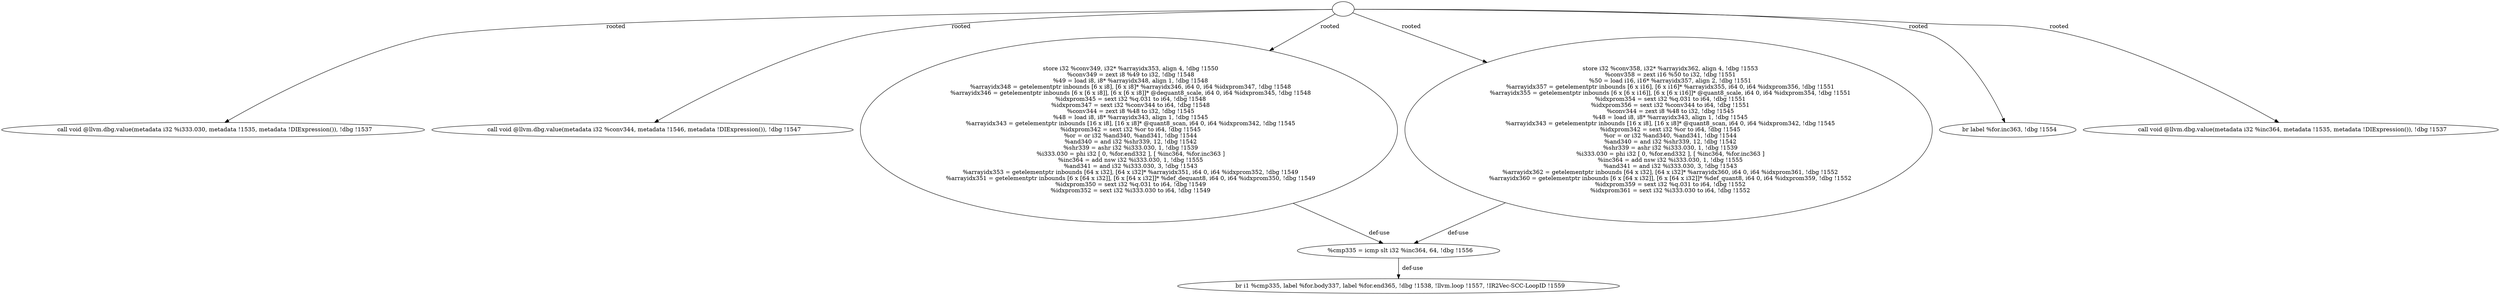 digraph G {
1 [label="  call void @llvm.dbg.value(metadata i32 %i333.030, metadata !1535, metadata !DIExpression()), !dbg !1537"];
2 [label="  call void @llvm.dbg.value(metadata i32 %conv344, metadata !1546, metadata !DIExpression()), !dbg !1547"];
3 [label="  store i32 %conv349, i32* %arrayidx353, align 4, !dbg !1550
  %conv349 = zext i8 %49 to i32, !dbg !1548
  %49 = load i8, i8* %arrayidx348, align 1, !dbg !1548
  %arrayidx348 = getelementptr inbounds [6 x i8], [6 x i8]* %arrayidx346, i64 0, i64 %idxprom347, !dbg !1548
  %arrayidx346 = getelementptr inbounds [6 x [6 x i8]], [6 x [6 x i8]]* @dequant8_scale, i64 0, i64 %idxprom345, !dbg !1548
  %idxprom345 = sext i32 %q.031 to i64, !dbg !1548
  %idxprom347 = sext i32 %conv344 to i64, !dbg !1548
  %conv344 = zext i8 %48 to i32, !dbg !1545
  %48 = load i8, i8* %arrayidx343, align 1, !dbg !1545
  %arrayidx343 = getelementptr inbounds [16 x i8], [16 x i8]* @quant8_scan, i64 0, i64 %idxprom342, !dbg !1545
  %idxprom342 = sext i32 %or to i64, !dbg !1545
  %or = or i32 %and340, %and341, !dbg !1544
  %and340 = and i32 %shr339, 12, !dbg !1542
  %shr339 = ashr i32 %i333.030, 1, !dbg !1539
  %i333.030 = phi i32 [ 0, %for.end332 ], [ %inc364, %for.inc363 ]
  %inc364 = add nsw i32 %i333.030, 1, !dbg !1555
  %and341 = and i32 %i333.030, 3, !dbg !1543
  %arrayidx353 = getelementptr inbounds [64 x i32], [64 x i32]* %arrayidx351, i64 0, i64 %idxprom352, !dbg !1549
  %arrayidx351 = getelementptr inbounds [6 x [64 x i32]], [6 x [64 x i32]]* %def_dequant8, i64 0, i64 %idxprom350, !dbg !1549
  %idxprom350 = sext i32 %q.031 to i64, !dbg !1549
  %idxprom352 = sext i32 %i333.030 to i64, !dbg !1549"];
4 [label="  store i32 %conv358, i32* %arrayidx362, align 4, !dbg !1553
  %conv358 = zext i16 %50 to i32, !dbg !1551
  %50 = load i16, i16* %arrayidx357, align 2, !dbg !1551
  %arrayidx357 = getelementptr inbounds [6 x i16], [6 x i16]* %arrayidx355, i64 0, i64 %idxprom356, !dbg !1551
  %arrayidx355 = getelementptr inbounds [6 x [6 x i16]], [6 x [6 x i16]]* @quant8_scale, i64 0, i64 %idxprom354, !dbg !1551
  %idxprom354 = sext i32 %q.031 to i64, !dbg !1551
  %idxprom356 = sext i32 %conv344 to i64, !dbg !1551
  %conv344 = zext i8 %48 to i32, !dbg !1545
  %48 = load i8, i8* %arrayidx343, align 1, !dbg !1545
  %arrayidx343 = getelementptr inbounds [16 x i8], [16 x i8]* @quant8_scan, i64 0, i64 %idxprom342, !dbg !1545
  %idxprom342 = sext i32 %or to i64, !dbg !1545
  %or = or i32 %and340, %and341, !dbg !1544
  %and340 = and i32 %shr339, 12, !dbg !1542
  %shr339 = ashr i32 %i333.030, 1, !dbg !1539
  %i333.030 = phi i32 [ 0, %for.end332 ], [ %inc364, %for.inc363 ]
  %inc364 = add nsw i32 %i333.030, 1, !dbg !1555
  %and341 = and i32 %i333.030, 3, !dbg !1543
  %arrayidx362 = getelementptr inbounds [64 x i32], [64 x i32]* %arrayidx360, i64 0, i64 %idxprom361, !dbg !1552
  %arrayidx360 = getelementptr inbounds [6 x [64 x i32]], [6 x [64 x i32]]* %def_quant8, i64 0, i64 %idxprom359, !dbg !1552
  %idxprom359 = sext i32 %q.031 to i64, !dbg !1552
  %idxprom361 = sext i32 %i333.030 to i64, !dbg !1552"];
5 [label="  br label %for.inc363, !dbg !1554"];
6 [label="  call void @llvm.dbg.value(metadata i32 %inc364, metadata !1535, metadata !DIExpression()), !dbg !1537"];
7 [label="  %cmp335 = icmp slt i32 %inc364, 64, !dbg !1556"];
8 [label="  br i1 %cmp335, label %for.body337, label %for.end365, !dbg !1538, !llvm.loop !1557, !IR2Vec-SCC-LoopID !1559"];
9 [label=""];
3 -> 7[label="  def-use"];
4 -> 7[label="  def-use"];
7 -> 8[label="  def-use"];
9 -> 1[label="  rooted"];
9 -> 2[label="  rooted"];
9 -> 3[label="  rooted"];
9 -> 4[label="  rooted"];
9 -> 5[label="  rooted"];
9 -> 6[label="  rooted"];
}